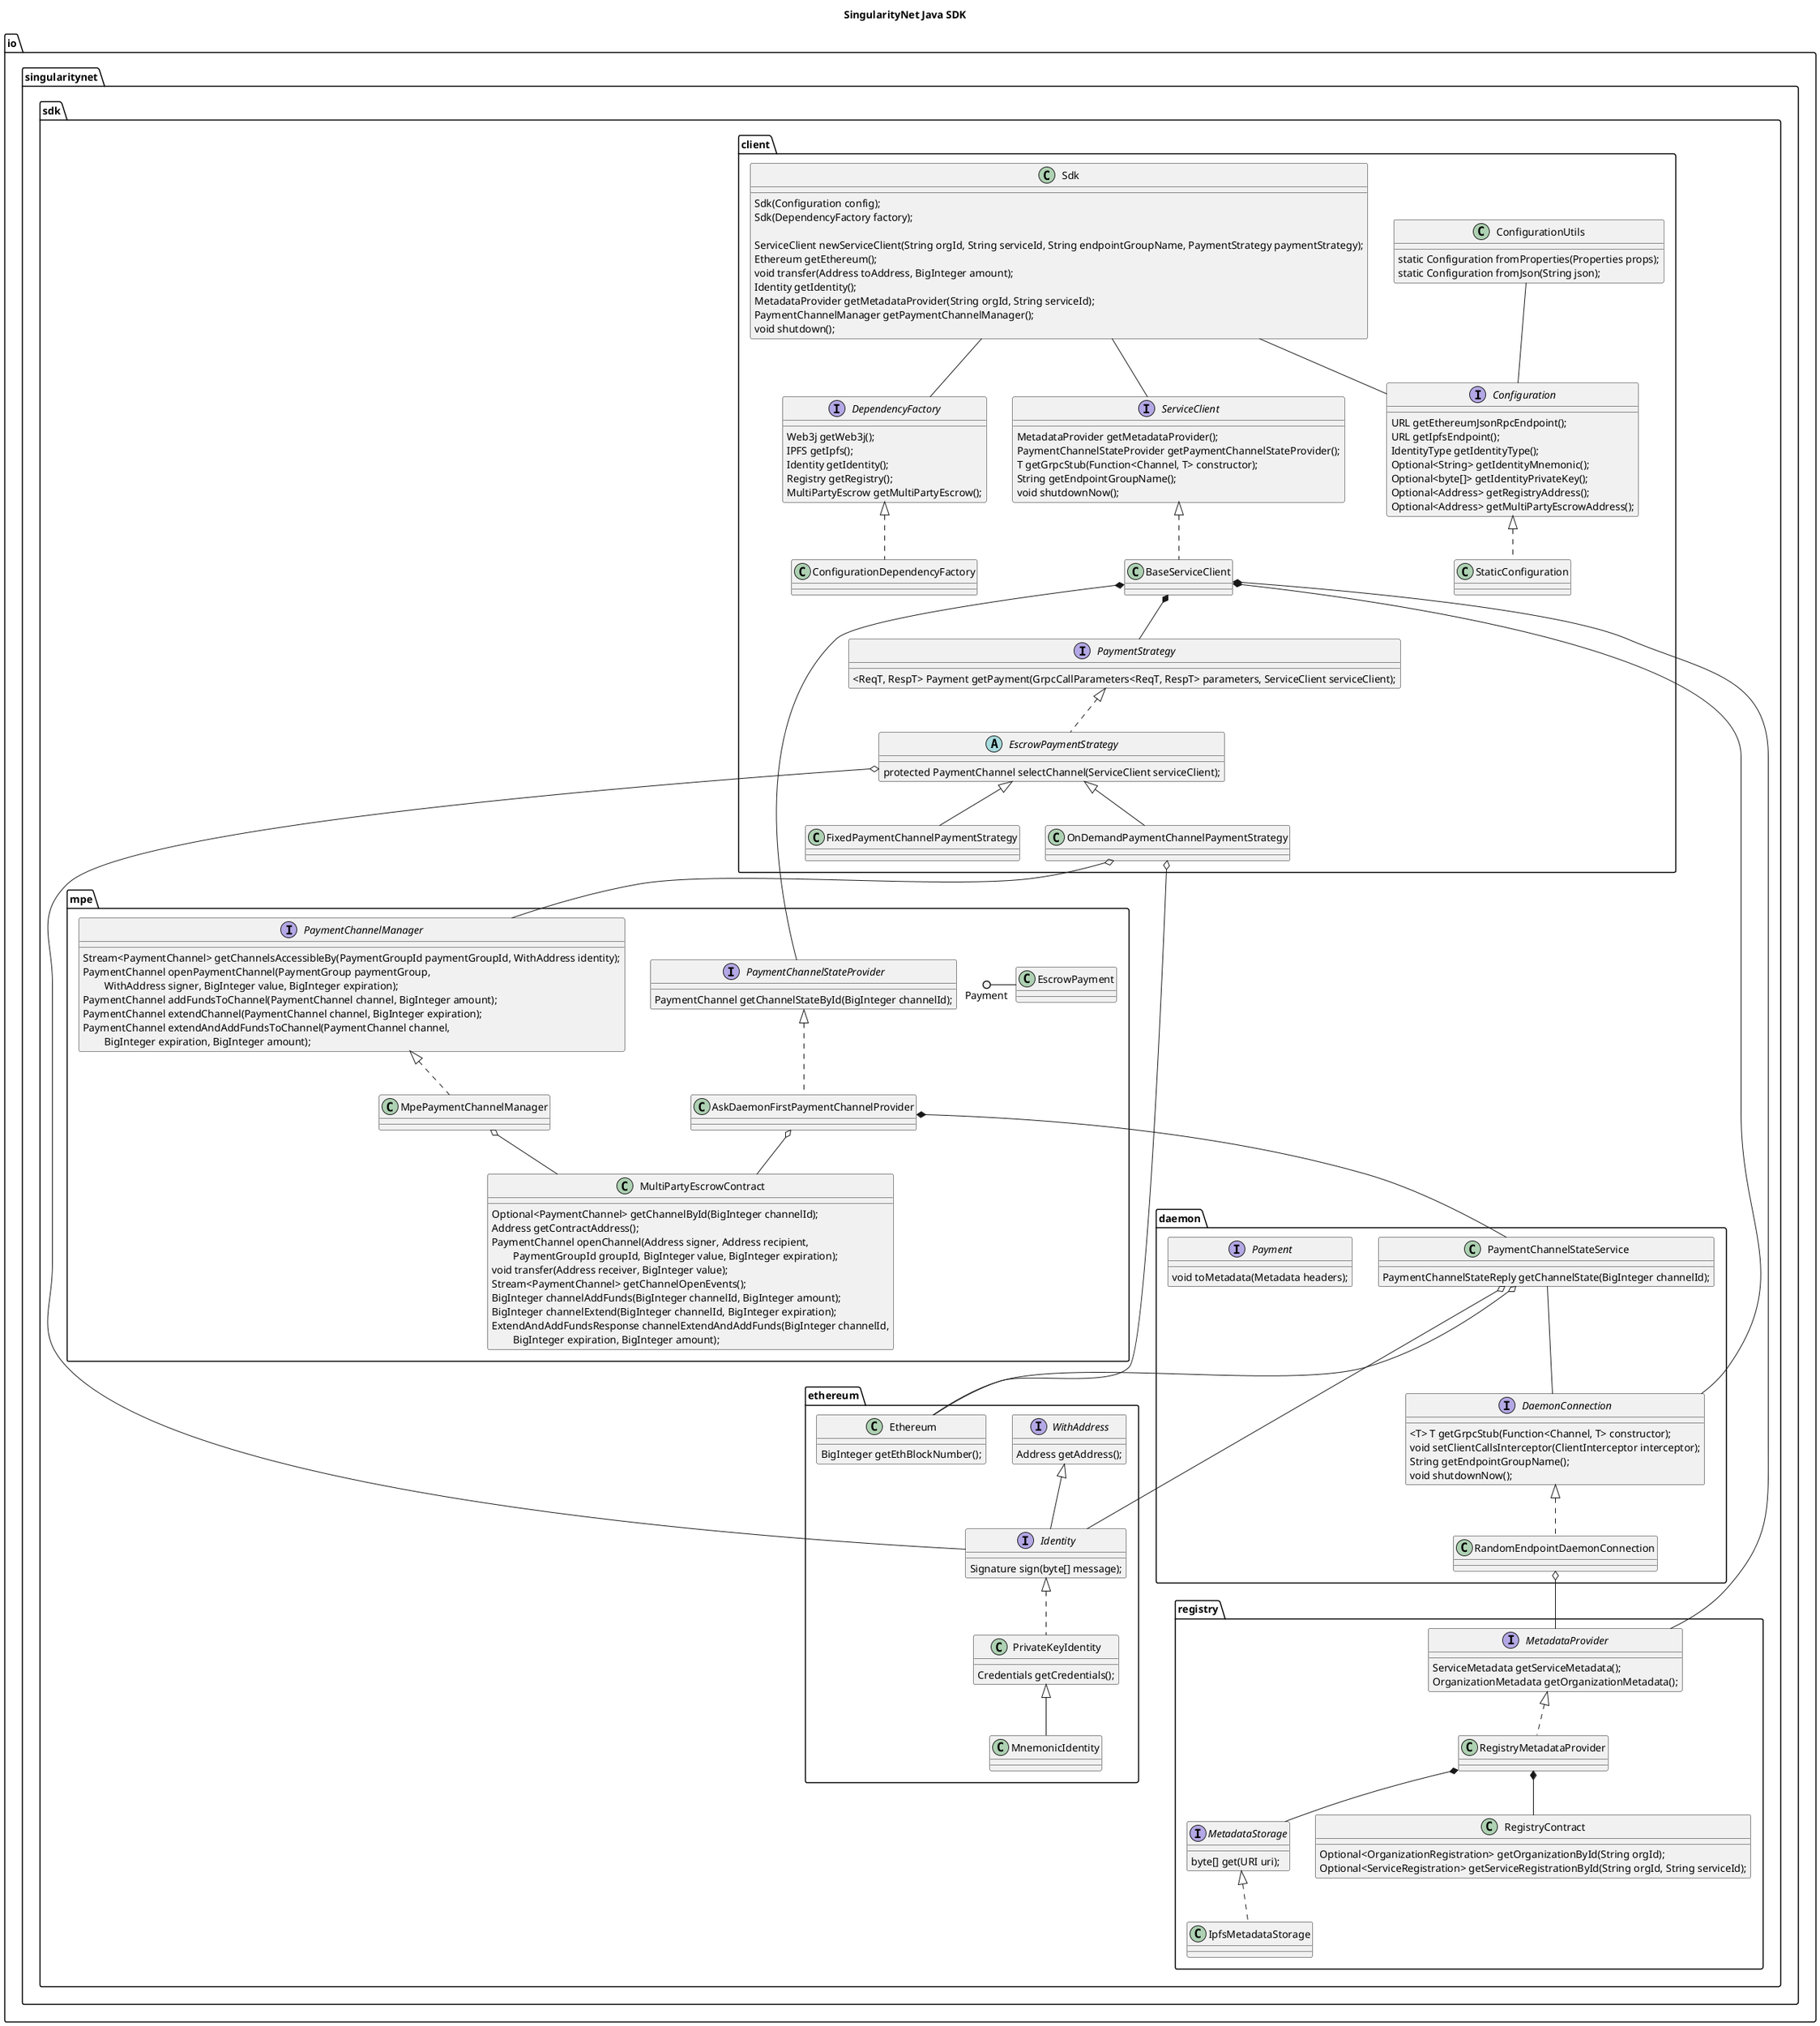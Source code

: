 @startuml

title SingularityNet Java SDK

package io.singularitynet.sdk.ethereum {

    interface WithAddress {
        Address getAddress();
    }

    interface Identity {
        Signature sign(byte[] message);
    }
    WithAddress <|-- Identity

    class PrivateKeyIdentity {
        Credentials getCredentials();
    }
    Identity <|.. PrivateKeyIdentity

    class MnemonicIdentity
    PrivateKeyIdentity <|-- MnemonicIdentity

    class Ethereum {
        BigInteger getEthBlockNumber();
    }

}

package io.singularitynet.sdk.registry {

    interface MetadataStorage {
        byte[] get(URI uri);
    }
    class IpfsMetadataStorage
    MetadataStorage <|.. IpfsMetadataStorage

    class RegistryContract {
        Optional<OrganizationRegistration> getOrganizationById(String orgId);
        Optional<ServiceRegistration> getServiceRegistrationById(String orgId, String serviceId);
    }

    interface MetadataProvider {
        ServiceMetadata getServiceMetadata();
        OrganizationMetadata getOrganizationMetadata();
    }
    class RegistryMetadataProvider
    MetadataProvider <|.. RegistryMetadataProvider
    RegistryMetadataProvider *-- RegistryContract
    RegistryMetadataProvider *-- MetadataStorage

}

package io.singularitynet.sdk.daemon {
    
    interface DaemonConnection {
        <T> T getGrpcStub(Function<Channel, T> constructor);
        void setClientCallsInterceptor(ClientInterceptor interceptor);
        String getEndpointGroupName();
        void shutdownNow();
    }

    class RandomEndpointDaemonConnection
    DaemonConnection <|.. RandomEndpointDaemonConnection
    RandomEndpointDaemonConnection o-- MetadataProvider

    class PaymentChannelStateService {
        PaymentChannelStateReply getChannelState(BigInteger channelId);
    }
    PaymentChannelStateService o-- Identity
    PaymentChannelStateService o-- Ethereum
    PaymentChannelStateService -- DaemonConnection

    interface Payment {
        void toMetadata(Metadata headers);
    }

}

package io.singularitynet.sdk.mpe {

    class MultiPartyEscrowContract {
        Optional<PaymentChannel> getChannelById(BigInteger channelId);
        Address getContractAddress();
        PaymentChannel openChannel(Address signer, Address recipient,\n\tPaymentGroupId groupId, BigInteger value, BigInteger expiration);
        void transfer(Address receiver, BigInteger value);
        Stream<PaymentChannel> getChannelOpenEvents();
        BigInteger channelAddFunds(BigInteger channelId, BigInteger amount);
        BigInteger channelExtend(BigInteger channelId, BigInteger expiration);
        ExtendAndAddFundsResponse channelExtendAndAddFunds(BigInteger channelId,\n\tBigInteger expiration, BigInteger amount);
    }

    interface PaymentChannelStateProvider {
        PaymentChannel getChannelStateById(BigInteger channelId);
    }

    class AskDaemonFirstPaymentChannelProvider
    PaymentChannelStateProvider <|.. AskDaemonFirstPaymentChannelProvider
    AskDaemonFirstPaymentChannelProvider o-- MultiPartyEscrowContract
    AskDaemonFirstPaymentChannelProvider *-- PaymentChannelStateService

    class EscrowPayment
    Payment ()- EscrowPayment

    interface PaymentChannelManager {
        Stream<PaymentChannel> getChannelsAccessibleBy(PaymentGroupId paymentGroupId, WithAddress identity);
        PaymentChannel openPaymentChannel(PaymentGroup paymentGroup,\n\tWithAddress signer, BigInteger value, BigInteger expiration);
        PaymentChannel addFundsToChannel(PaymentChannel channel, BigInteger amount);
        PaymentChannel extendChannel(PaymentChannel channel, BigInteger expiration);
        PaymentChannel extendAndAddFundsToChannel(PaymentChannel channel,\n\tBigInteger expiration, BigInteger amount);
    }

    class MpePaymentChannelManager
    PaymentChannelManager <|.. MpePaymentChannelManager
    MpePaymentChannelManager o-- MultiPartyEscrowContract

}

package io.singularitynet.sdk.client {

    interface Configuration {
        URL getEthereumJsonRpcEndpoint();
        URL getIpfsEndpoint();
        IdentityType getIdentityType();
        Optional<String> getIdentityMnemonic();
        Optional<byte[]> getIdentityPrivateKey();
        Optional<Address> getRegistryAddress();
        Optional<Address> getMultiPartyEscrowAddress();
    }

    class ConfigurationUtils {
        static Configuration fromProperties(Properties props);
        static Configuration fromJson(String json);
    }
    
    ConfigurationUtils -- Configuration

    class StaticConfiguration
    Configuration <|.. StaticConfiguration

    interface DependencyFactory {
        Web3j getWeb3j();
        IPFS getIpfs();
        Identity getIdentity();
        Registry getRegistry();
        MultiPartyEscrow getMultiPartyEscrow();
    }

    class ConfigurationDependencyFactory
    DependencyFactory <|.. ConfigurationDependencyFactory

    interface PaymentStrategy {
        <ReqT, RespT> Payment getPayment(GrpcCallParameters<ReqT, RespT> parameters, ServiceClient serviceClient);
    }

    abstract class EscrowPaymentStrategy {
        protected PaymentChannel selectChannel(ServiceClient serviceClient);
    }
    PaymentStrategy <|.. EscrowPaymentStrategy
    EscrowPaymentStrategy o-- Identity

    class FixedPaymentChannelPaymentStrategy
    EscrowPaymentStrategy <|-- FixedPaymentChannelPaymentStrategy
    
    class OnDemandPaymentChannelPaymentStrategy
    EscrowPaymentStrategy <|-- OnDemandPaymentChannelPaymentStrategy
    OnDemandPaymentChannelPaymentStrategy o-- Ethereum
    OnDemandPaymentChannelPaymentStrategy o-- PaymentChannelManager

    class Sdk {
        Sdk(Configuration config);
        Sdk(DependencyFactory factory);

        ServiceClient newServiceClient(String orgId, String serviceId, String endpointGroupName, PaymentStrategy paymentStrategy);
        Ethereum getEthereum();
        void transfer(Address toAddress, BigInteger amount);
        Identity getIdentity();
        MetadataProvider getMetadataProvider(String orgId, String serviceId);
        PaymentChannelManager getPaymentChannelManager();
        void shutdown();
    }
    Sdk -- Configuration
    Sdk -- ServiceClient
    Sdk -- DependencyFactory

    interface ServiceClient {
        MetadataProvider getMetadataProvider();
        PaymentChannelStateProvider getPaymentChannelStateProvider();
        T getGrpcStub(Function<Channel, T> constructor);
        String getEndpointGroupName();
        void shutdownNow();
    }

    class BaseServiceClient
    ServiceClient <|.. BaseServiceClient
    BaseServiceClient *-- DaemonConnection
    BaseServiceClient *-- MetadataProvider
    BaseServiceClient *-- PaymentChannelStateProvider
    BaseServiceClient *-- PaymentStrategy

}

@enduml
